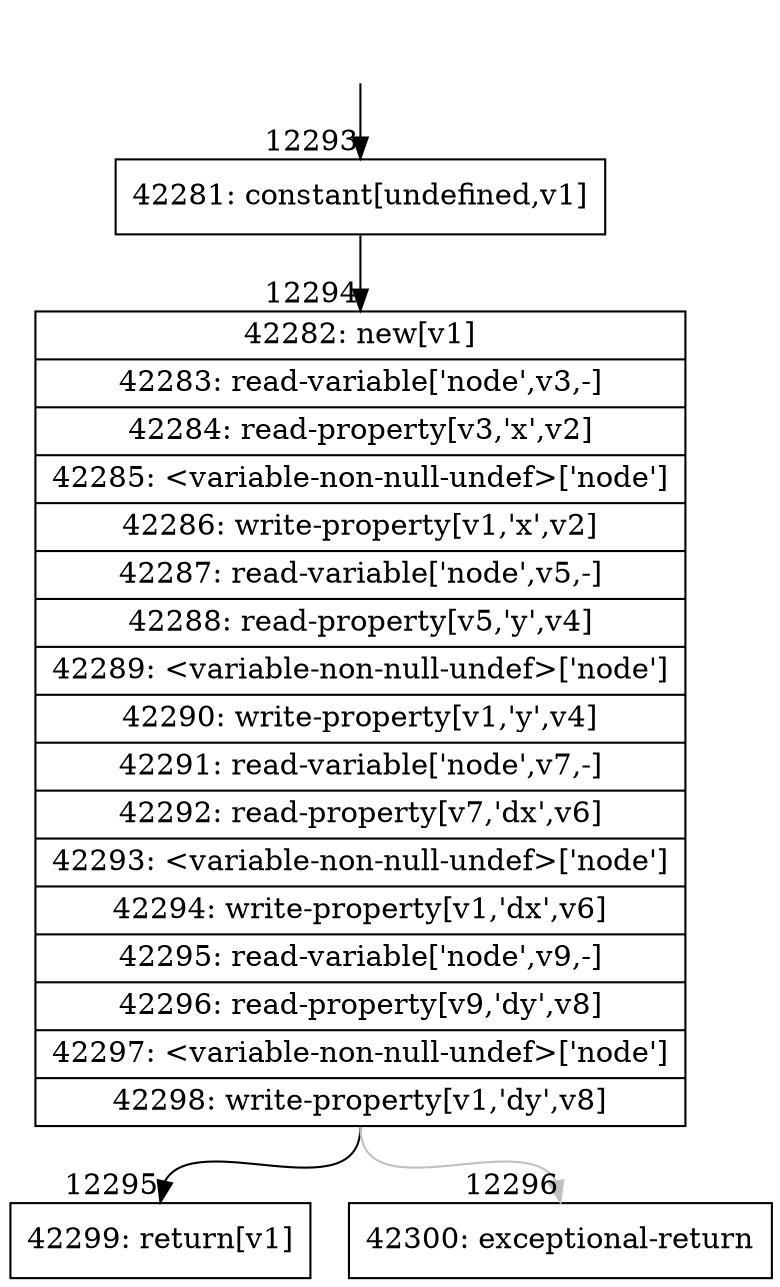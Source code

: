 digraph {
rankdir="TD"
BB_entry1130[shape=none,label=""];
BB_entry1130 -> BB12293 [tailport=s, headport=n, headlabel="    12293"]
BB12293 [shape=record label="{42281: constant[undefined,v1]}" ] 
BB12293 -> BB12294 [tailport=s, headport=n, headlabel="      12294"]
BB12294 [shape=record label="{42282: new[v1]|42283: read-variable['node',v3,-]|42284: read-property[v3,'x',v2]|42285: \<variable-non-null-undef\>['node']|42286: write-property[v1,'x',v2]|42287: read-variable['node',v5,-]|42288: read-property[v5,'y',v4]|42289: \<variable-non-null-undef\>['node']|42290: write-property[v1,'y',v4]|42291: read-variable['node',v7,-]|42292: read-property[v7,'dx',v6]|42293: \<variable-non-null-undef\>['node']|42294: write-property[v1,'dx',v6]|42295: read-variable['node',v9,-]|42296: read-property[v9,'dy',v8]|42297: \<variable-non-null-undef\>['node']|42298: write-property[v1,'dy',v8]}" ] 
BB12294 -> BB12295 [tailport=s, headport=n, headlabel="      12295"]
BB12294 -> BB12296 [tailport=s, headport=n, color=gray, headlabel="      12296"]
BB12295 [shape=record label="{42299: return[v1]}" ] 
BB12296 [shape=record label="{42300: exceptional-return}" ] 
//#$~ 7375
}
